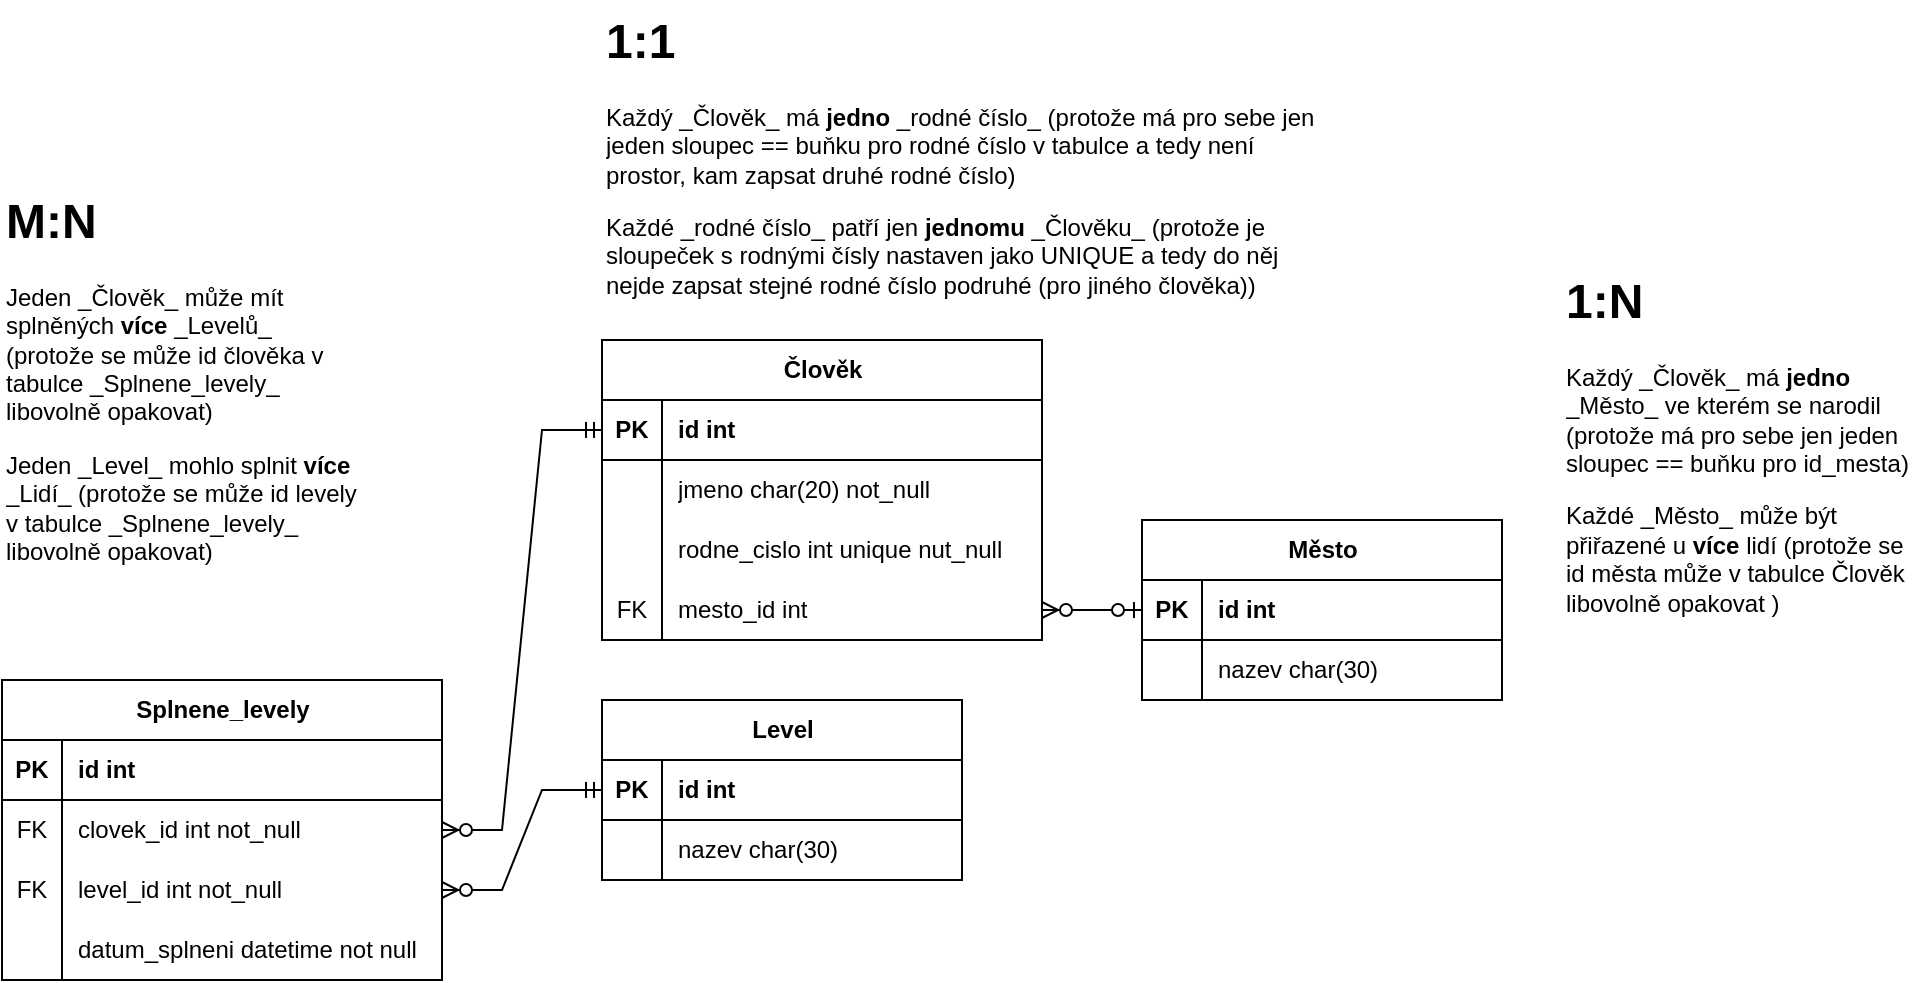 <mxfile version="26.0.4">
  <diagram name="Stránka-1" id="aSOSQbbpdSIMS862eNMg">
    <mxGraphModel dx="724" dy="366" grid="1" gridSize="10" guides="1" tooltips="1" connect="1" arrows="1" fold="1" page="1" pageScale="1" pageWidth="827" pageHeight="1169" math="0" shadow="0">
      <root>
        <mxCell id="0" />
        <mxCell id="1" parent="0" />
        <mxCell id="8DunCE_f45Er8gszYQV--1" value="&lt;div&gt;Člověk&lt;/div&gt;" style="shape=table;startSize=30;container=1;collapsible=1;childLayout=tableLayout;fixedRows=1;rowLines=0;fontStyle=1;align=center;resizeLast=1;html=1;" vertex="1" parent="1">
          <mxGeometry x="440" y="180" width="220" height="150" as="geometry" />
        </mxCell>
        <mxCell id="8DunCE_f45Er8gszYQV--2" value="" style="shape=tableRow;horizontal=0;startSize=0;swimlaneHead=0;swimlaneBody=0;fillColor=none;collapsible=0;dropTarget=0;points=[[0,0.5],[1,0.5]];portConstraint=eastwest;top=0;left=0;right=0;bottom=1;" vertex="1" parent="8DunCE_f45Er8gszYQV--1">
          <mxGeometry y="30" width="220" height="30" as="geometry" />
        </mxCell>
        <mxCell id="8DunCE_f45Er8gszYQV--3" value="PK" style="shape=partialRectangle;connectable=0;fillColor=none;top=0;left=0;bottom=0;right=0;fontStyle=1;overflow=hidden;whiteSpace=wrap;html=1;" vertex="1" parent="8DunCE_f45Er8gszYQV--2">
          <mxGeometry width="30" height="30" as="geometry">
            <mxRectangle width="30" height="30" as="alternateBounds" />
          </mxGeometry>
        </mxCell>
        <mxCell id="8DunCE_f45Er8gszYQV--4" value="id int" style="shape=partialRectangle;connectable=0;fillColor=none;top=0;left=0;bottom=0;right=0;align=left;spacingLeft=6;fontStyle=1;overflow=hidden;whiteSpace=wrap;html=1;" vertex="1" parent="8DunCE_f45Er8gszYQV--2">
          <mxGeometry x="30" width="190" height="30" as="geometry">
            <mxRectangle width="190" height="30" as="alternateBounds" />
          </mxGeometry>
        </mxCell>
        <mxCell id="8DunCE_f45Er8gszYQV--5" value="" style="shape=tableRow;horizontal=0;startSize=0;swimlaneHead=0;swimlaneBody=0;fillColor=none;collapsible=0;dropTarget=0;points=[[0,0.5],[1,0.5]];portConstraint=eastwest;top=0;left=0;right=0;bottom=0;" vertex="1" parent="8DunCE_f45Er8gszYQV--1">
          <mxGeometry y="60" width="220" height="30" as="geometry" />
        </mxCell>
        <mxCell id="8DunCE_f45Er8gszYQV--6" value="" style="shape=partialRectangle;connectable=0;fillColor=none;top=0;left=0;bottom=0;right=0;editable=1;overflow=hidden;whiteSpace=wrap;html=1;" vertex="1" parent="8DunCE_f45Er8gszYQV--5">
          <mxGeometry width="30" height="30" as="geometry">
            <mxRectangle width="30" height="30" as="alternateBounds" />
          </mxGeometry>
        </mxCell>
        <mxCell id="8DunCE_f45Er8gszYQV--7" value="&lt;div&gt;jmeno char(20) not_null&lt;br&gt;&lt;/div&gt;" style="shape=partialRectangle;connectable=0;fillColor=none;top=0;left=0;bottom=0;right=0;align=left;spacingLeft=6;overflow=hidden;whiteSpace=wrap;html=1;" vertex="1" parent="8DunCE_f45Er8gszYQV--5">
          <mxGeometry x="30" width="190" height="30" as="geometry">
            <mxRectangle width="190" height="30" as="alternateBounds" />
          </mxGeometry>
        </mxCell>
        <mxCell id="8DunCE_f45Er8gszYQV--8" value="" style="shape=tableRow;horizontal=0;startSize=0;swimlaneHead=0;swimlaneBody=0;fillColor=none;collapsible=0;dropTarget=0;points=[[0,0.5],[1,0.5]];portConstraint=eastwest;top=0;left=0;right=0;bottom=0;" vertex="1" parent="8DunCE_f45Er8gszYQV--1">
          <mxGeometry y="90" width="220" height="30" as="geometry" />
        </mxCell>
        <mxCell id="8DunCE_f45Er8gszYQV--9" value="" style="shape=partialRectangle;connectable=0;fillColor=none;top=0;left=0;bottom=0;right=0;editable=1;overflow=hidden;whiteSpace=wrap;html=1;" vertex="1" parent="8DunCE_f45Er8gszYQV--8">
          <mxGeometry width="30" height="30" as="geometry">
            <mxRectangle width="30" height="30" as="alternateBounds" />
          </mxGeometry>
        </mxCell>
        <mxCell id="8DunCE_f45Er8gszYQV--10" value="&lt;div&gt;rodne_cislo int unique nut_null&lt;br&gt;&lt;/div&gt;" style="shape=partialRectangle;connectable=0;fillColor=none;top=0;left=0;bottom=0;right=0;align=left;spacingLeft=6;overflow=hidden;whiteSpace=wrap;html=1;" vertex="1" parent="8DunCE_f45Er8gszYQV--8">
          <mxGeometry x="30" width="190" height="30" as="geometry">
            <mxRectangle width="190" height="30" as="alternateBounds" />
          </mxGeometry>
        </mxCell>
        <mxCell id="8DunCE_f45Er8gszYQV--25" style="shape=tableRow;horizontal=0;startSize=0;swimlaneHead=0;swimlaneBody=0;fillColor=none;collapsible=0;dropTarget=0;points=[[0,0.5],[1,0.5]];portConstraint=eastwest;top=0;left=0;right=0;bottom=0;" vertex="1" parent="8DunCE_f45Er8gszYQV--1">
          <mxGeometry y="120" width="220" height="30" as="geometry" />
        </mxCell>
        <mxCell id="8DunCE_f45Er8gszYQV--26" value="FK" style="shape=partialRectangle;connectable=0;fillColor=none;top=0;left=0;bottom=0;right=0;editable=1;overflow=hidden;whiteSpace=wrap;html=1;" vertex="1" parent="8DunCE_f45Er8gszYQV--25">
          <mxGeometry width="30" height="30" as="geometry">
            <mxRectangle width="30" height="30" as="alternateBounds" />
          </mxGeometry>
        </mxCell>
        <mxCell id="8DunCE_f45Er8gszYQV--27" value="mesto_id int" style="shape=partialRectangle;connectable=0;fillColor=none;top=0;left=0;bottom=0;right=0;align=left;spacingLeft=6;overflow=hidden;whiteSpace=wrap;html=1;" vertex="1" parent="8DunCE_f45Er8gszYQV--25">
          <mxGeometry x="30" width="190" height="30" as="geometry">
            <mxRectangle width="190" height="30" as="alternateBounds" />
          </mxGeometry>
        </mxCell>
        <mxCell id="8DunCE_f45Er8gszYQV--14" value="&lt;h1 style=&quot;margin-top: 0px;&quot;&gt;1:1&lt;/h1&gt;&lt;p&gt;Každý _Člověk_ má &lt;b&gt;jedno &lt;/b&gt;_rodné číslo_ (protože má pro sebe jen jeden sloupec == buňku pro rodné číslo v tabulce a tedy není prostor, kam zapsat druhé rodné číslo)&lt;/p&gt;&lt;p&gt;Každé _rodné číslo_ patří jen &lt;b&gt;jednomu &lt;/b&gt;_Člověku_ (protože je sloupeček s rodnými čísly nastaven jako UNIQUE a tedy do něj nejde zapsat stejné rodné číslo podruhé (pro jiného člověka)) &lt;/p&gt;" style="text;html=1;whiteSpace=wrap;overflow=hidden;rounded=0;" vertex="1" parent="1">
          <mxGeometry x="440" y="10" width="360" height="150" as="geometry" />
        </mxCell>
        <mxCell id="8DunCE_f45Er8gszYQV--15" value="Město" style="shape=table;startSize=30;container=1;collapsible=1;childLayout=tableLayout;fixedRows=1;rowLines=0;fontStyle=1;align=center;resizeLast=1;html=1;" vertex="1" parent="1">
          <mxGeometry x="710" y="270" width="180" height="90" as="geometry" />
        </mxCell>
        <mxCell id="8DunCE_f45Er8gszYQV--16" value="" style="shape=tableRow;horizontal=0;startSize=0;swimlaneHead=0;swimlaneBody=0;fillColor=none;collapsible=0;dropTarget=0;points=[[0,0.5],[1,0.5]];portConstraint=eastwest;top=0;left=0;right=0;bottom=1;" vertex="1" parent="8DunCE_f45Er8gszYQV--15">
          <mxGeometry y="30" width="180" height="30" as="geometry" />
        </mxCell>
        <mxCell id="8DunCE_f45Er8gszYQV--17" value="PK" style="shape=partialRectangle;connectable=0;fillColor=none;top=0;left=0;bottom=0;right=0;fontStyle=1;overflow=hidden;whiteSpace=wrap;html=1;" vertex="1" parent="8DunCE_f45Er8gszYQV--16">
          <mxGeometry width="30" height="30" as="geometry">
            <mxRectangle width="30" height="30" as="alternateBounds" />
          </mxGeometry>
        </mxCell>
        <mxCell id="8DunCE_f45Er8gszYQV--18" value="id int" style="shape=partialRectangle;connectable=0;fillColor=none;top=0;left=0;bottom=0;right=0;align=left;spacingLeft=6;fontStyle=1;overflow=hidden;whiteSpace=wrap;html=1;" vertex="1" parent="8DunCE_f45Er8gszYQV--16">
          <mxGeometry x="30" width="150" height="30" as="geometry">
            <mxRectangle width="150" height="30" as="alternateBounds" />
          </mxGeometry>
        </mxCell>
        <mxCell id="8DunCE_f45Er8gszYQV--22" value="" style="shape=tableRow;horizontal=0;startSize=0;swimlaneHead=0;swimlaneBody=0;fillColor=none;collapsible=0;dropTarget=0;points=[[0,0.5],[1,0.5]];portConstraint=eastwest;top=0;left=0;right=0;bottom=0;" vertex="1" parent="8DunCE_f45Er8gszYQV--15">
          <mxGeometry y="60" width="180" height="30" as="geometry" />
        </mxCell>
        <mxCell id="8DunCE_f45Er8gszYQV--23" value="" style="shape=partialRectangle;connectable=0;fillColor=none;top=0;left=0;bottom=0;right=0;editable=1;overflow=hidden;whiteSpace=wrap;html=1;" vertex="1" parent="8DunCE_f45Er8gszYQV--22">
          <mxGeometry width="30" height="30" as="geometry">
            <mxRectangle width="30" height="30" as="alternateBounds" />
          </mxGeometry>
        </mxCell>
        <mxCell id="8DunCE_f45Er8gszYQV--24" value="nazev char(30)" style="shape=partialRectangle;connectable=0;fillColor=none;top=0;left=0;bottom=0;right=0;align=left;spacingLeft=6;overflow=hidden;whiteSpace=wrap;html=1;" vertex="1" parent="8DunCE_f45Er8gszYQV--22">
          <mxGeometry x="30" width="150" height="30" as="geometry">
            <mxRectangle width="150" height="30" as="alternateBounds" />
          </mxGeometry>
        </mxCell>
        <mxCell id="8DunCE_f45Er8gszYQV--28" value="" style="edgeStyle=entityRelationEdgeStyle;fontSize=12;html=1;endArrow=ERzeroToMany;startArrow=ERzeroToOne;rounded=0;" edge="1" parent="1" source="8DunCE_f45Er8gszYQV--16" target="8DunCE_f45Er8gszYQV--25">
          <mxGeometry width="100" height="100" relative="1" as="geometry">
            <mxPoint x="460" y="210" as="sourcePoint" />
            <mxPoint x="560" y="110" as="targetPoint" />
          </mxGeometry>
        </mxCell>
        <mxCell id="8DunCE_f45Er8gszYQV--29" value="Level" style="shape=table;startSize=30;container=1;collapsible=1;childLayout=tableLayout;fixedRows=1;rowLines=0;fontStyle=1;align=center;resizeLast=1;html=1;" vertex="1" parent="1">
          <mxGeometry x="440" y="360" width="180" height="90" as="geometry" />
        </mxCell>
        <mxCell id="8DunCE_f45Er8gszYQV--30" value="" style="shape=tableRow;horizontal=0;startSize=0;swimlaneHead=0;swimlaneBody=0;fillColor=none;collapsible=0;dropTarget=0;points=[[0,0.5],[1,0.5]];portConstraint=eastwest;top=0;left=0;right=0;bottom=1;" vertex="1" parent="8DunCE_f45Er8gszYQV--29">
          <mxGeometry y="30" width="180" height="30" as="geometry" />
        </mxCell>
        <mxCell id="8DunCE_f45Er8gszYQV--31" value="PK" style="shape=partialRectangle;connectable=0;fillColor=none;top=0;left=0;bottom=0;right=0;fontStyle=1;overflow=hidden;whiteSpace=wrap;html=1;" vertex="1" parent="8DunCE_f45Er8gszYQV--30">
          <mxGeometry width="30" height="30" as="geometry">
            <mxRectangle width="30" height="30" as="alternateBounds" />
          </mxGeometry>
        </mxCell>
        <mxCell id="8DunCE_f45Er8gszYQV--32" value="id int" style="shape=partialRectangle;connectable=0;fillColor=none;top=0;left=0;bottom=0;right=0;align=left;spacingLeft=6;fontStyle=1;overflow=hidden;whiteSpace=wrap;html=1;" vertex="1" parent="8DunCE_f45Er8gszYQV--30">
          <mxGeometry x="30" width="150" height="30" as="geometry">
            <mxRectangle width="150" height="30" as="alternateBounds" />
          </mxGeometry>
        </mxCell>
        <mxCell id="8DunCE_f45Er8gszYQV--33" value="" style="shape=tableRow;horizontal=0;startSize=0;swimlaneHead=0;swimlaneBody=0;fillColor=none;collapsible=0;dropTarget=0;points=[[0,0.5],[1,0.5]];portConstraint=eastwest;top=0;left=0;right=0;bottom=0;" vertex="1" parent="8DunCE_f45Er8gszYQV--29">
          <mxGeometry y="60" width="180" height="30" as="geometry" />
        </mxCell>
        <mxCell id="8DunCE_f45Er8gszYQV--34" value="" style="shape=partialRectangle;connectable=0;fillColor=none;top=0;left=0;bottom=0;right=0;editable=1;overflow=hidden;whiteSpace=wrap;html=1;" vertex="1" parent="8DunCE_f45Er8gszYQV--33">
          <mxGeometry width="30" height="30" as="geometry">
            <mxRectangle width="30" height="30" as="alternateBounds" />
          </mxGeometry>
        </mxCell>
        <mxCell id="8DunCE_f45Er8gszYQV--35" value="&lt;div&gt;nazev char(30)&lt;br&gt;&lt;/div&gt;" style="shape=partialRectangle;connectable=0;fillColor=none;top=0;left=0;bottom=0;right=0;align=left;spacingLeft=6;overflow=hidden;whiteSpace=wrap;html=1;" vertex="1" parent="8DunCE_f45Er8gszYQV--33">
          <mxGeometry x="30" width="150" height="30" as="geometry">
            <mxRectangle width="150" height="30" as="alternateBounds" />
          </mxGeometry>
        </mxCell>
        <mxCell id="8DunCE_f45Er8gszYQV--36" value="Splnene_levely" style="shape=table;startSize=30;container=1;collapsible=1;childLayout=tableLayout;fixedRows=1;rowLines=0;fontStyle=1;align=center;resizeLast=1;html=1;" vertex="1" parent="1">
          <mxGeometry x="140" y="350" width="220" height="150" as="geometry" />
        </mxCell>
        <mxCell id="8DunCE_f45Er8gszYQV--37" value="" style="shape=tableRow;horizontal=0;startSize=0;swimlaneHead=0;swimlaneBody=0;fillColor=none;collapsible=0;dropTarget=0;points=[[0,0.5],[1,0.5]];portConstraint=eastwest;top=0;left=0;right=0;bottom=1;" vertex="1" parent="8DunCE_f45Er8gszYQV--36">
          <mxGeometry y="30" width="220" height="30" as="geometry" />
        </mxCell>
        <mxCell id="8DunCE_f45Er8gszYQV--38" value="PK" style="shape=partialRectangle;connectable=0;fillColor=none;top=0;left=0;bottom=0;right=0;fontStyle=1;overflow=hidden;whiteSpace=wrap;html=1;" vertex="1" parent="8DunCE_f45Er8gszYQV--37">
          <mxGeometry width="30" height="30" as="geometry">
            <mxRectangle width="30" height="30" as="alternateBounds" />
          </mxGeometry>
        </mxCell>
        <mxCell id="8DunCE_f45Er8gszYQV--39" value="id int" style="shape=partialRectangle;connectable=0;fillColor=none;top=0;left=0;bottom=0;right=0;align=left;spacingLeft=6;fontStyle=1;overflow=hidden;whiteSpace=wrap;html=1;" vertex="1" parent="8DunCE_f45Er8gszYQV--37">
          <mxGeometry x="30" width="190" height="30" as="geometry">
            <mxRectangle width="190" height="30" as="alternateBounds" />
          </mxGeometry>
        </mxCell>
        <mxCell id="8DunCE_f45Er8gszYQV--40" value="" style="shape=tableRow;horizontal=0;startSize=0;swimlaneHead=0;swimlaneBody=0;fillColor=none;collapsible=0;dropTarget=0;points=[[0,0.5],[1,0.5]];portConstraint=eastwest;top=0;left=0;right=0;bottom=0;" vertex="1" parent="8DunCE_f45Er8gszYQV--36">
          <mxGeometry y="60" width="220" height="30" as="geometry" />
        </mxCell>
        <mxCell id="8DunCE_f45Er8gszYQV--41" value="FK" style="shape=partialRectangle;connectable=0;fillColor=none;top=0;left=0;bottom=0;right=0;editable=1;overflow=hidden;whiteSpace=wrap;html=1;" vertex="1" parent="8DunCE_f45Er8gszYQV--40">
          <mxGeometry width="30" height="30" as="geometry">
            <mxRectangle width="30" height="30" as="alternateBounds" />
          </mxGeometry>
        </mxCell>
        <mxCell id="8DunCE_f45Er8gszYQV--42" value="clovek_id int not_null" style="shape=partialRectangle;connectable=0;fillColor=none;top=0;left=0;bottom=0;right=0;align=left;spacingLeft=6;overflow=hidden;whiteSpace=wrap;html=1;" vertex="1" parent="8DunCE_f45Er8gszYQV--40">
          <mxGeometry x="30" width="190" height="30" as="geometry">
            <mxRectangle width="190" height="30" as="alternateBounds" />
          </mxGeometry>
        </mxCell>
        <mxCell id="8DunCE_f45Er8gszYQV--43" value="" style="shape=tableRow;horizontal=0;startSize=0;swimlaneHead=0;swimlaneBody=0;fillColor=none;collapsible=0;dropTarget=0;points=[[0,0.5],[1,0.5]];portConstraint=eastwest;top=0;left=0;right=0;bottom=0;" vertex="1" parent="8DunCE_f45Er8gszYQV--36">
          <mxGeometry y="90" width="220" height="30" as="geometry" />
        </mxCell>
        <mxCell id="8DunCE_f45Er8gszYQV--44" value="FK" style="shape=partialRectangle;connectable=0;fillColor=none;top=0;left=0;bottom=0;right=0;editable=1;overflow=hidden;whiteSpace=wrap;html=1;" vertex="1" parent="8DunCE_f45Er8gszYQV--43">
          <mxGeometry width="30" height="30" as="geometry">
            <mxRectangle width="30" height="30" as="alternateBounds" />
          </mxGeometry>
        </mxCell>
        <mxCell id="8DunCE_f45Er8gszYQV--45" value="level_id int not_null" style="shape=partialRectangle;connectable=0;fillColor=none;top=0;left=0;bottom=0;right=0;align=left;spacingLeft=6;overflow=hidden;whiteSpace=wrap;html=1;" vertex="1" parent="8DunCE_f45Er8gszYQV--43">
          <mxGeometry x="30" width="190" height="30" as="geometry">
            <mxRectangle width="190" height="30" as="alternateBounds" />
          </mxGeometry>
        </mxCell>
        <mxCell id="8DunCE_f45Er8gszYQV--46" value="" style="shape=tableRow;horizontal=0;startSize=0;swimlaneHead=0;swimlaneBody=0;fillColor=none;collapsible=0;dropTarget=0;points=[[0,0.5],[1,0.5]];portConstraint=eastwest;top=0;left=0;right=0;bottom=0;" vertex="1" parent="8DunCE_f45Er8gszYQV--36">
          <mxGeometry y="120" width="220" height="30" as="geometry" />
        </mxCell>
        <mxCell id="8DunCE_f45Er8gszYQV--47" value="" style="shape=partialRectangle;connectable=0;fillColor=none;top=0;left=0;bottom=0;right=0;editable=1;overflow=hidden;whiteSpace=wrap;html=1;" vertex="1" parent="8DunCE_f45Er8gszYQV--46">
          <mxGeometry width="30" height="30" as="geometry">
            <mxRectangle width="30" height="30" as="alternateBounds" />
          </mxGeometry>
        </mxCell>
        <mxCell id="8DunCE_f45Er8gszYQV--48" value="datum_splneni datetime not null" style="shape=partialRectangle;connectable=0;fillColor=none;top=0;left=0;bottom=0;right=0;align=left;spacingLeft=6;overflow=hidden;whiteSpace=wrap;html=1;" vertex="1" parent="8DunCE_f45Er8gszYQV--46">
          <mxGeometry x="30" width="190" height="30" as="geometry">
            <mxRectangle width="190" height="30" as="alternateBounds" />
          </mxGeometry>
        </mxCell>
        <mxCell id="8DunCE_f45Er8gszYQV--49" value="" style="edgeStyle=entityRelationEdgeStyle;fontSize=12;html=1;endArrow=ERzeroToMany;startArrow=ERmandOne;rounded=0;" edge="1" parent="1" source="8DunCE_f45Er8gszYQV--30" target="8DunCE_f45Er8gszYQV--43">
          <mxGeometry width="100" height="100" relative="1" as="geometry">
            <mxPoint x="230" y="390" as="sourcePoint" />
            <mxPoint x="330" y="290" as="targetPoint" />
          </mxGeometry>
        </mxCell>
        <mxCell id="8DunCE_f45Er8gszYQV--53" value="" style="edgeStyle=entityRelationEdgeStyle;fontSize=12;html=1;endArrow=ERzeroToMany;startArrow=ERmandOne;rounded=0;" edge="1" parent="1" source="8DunCE_f45Er8gszYQV--2" target="8DunCE_f45Er8gszYQV--40">
          <mxGeometry width="100" height="100" relative="1" as="geometry">
            <mxPoint x="230" y="390" as="sourcePoint" />
            <mxPoint x="330" y="290" as="targetPoint" />
            <Array as="points">
              <mxPoint x="80" y="340" />
              <mxPoint x="60" y="350" />
              <mxPoint x="110" y="340" />
              <mxPoint x="170" y="320" />
              <mxPoint x="150" y="420" />
              <mxPoint x="150" y="420" />
            </Array>
          </mxGeometry>
        </mxCell>
        <mxCell id="8DunCE_f45Er8gszYQV--54" value="&lt;h1 style=&quot;margin-top: 0px;&quot;&gt;1:N&lt;/h1&gt;&lt;p&gt;Každý _Člověk_ má &lt;b&gt;jedno&lt;/b&gt; _Město_ ve kterém se narodil (protože má pro sebe jen jeden sloupec == buňku pro id_mesta)&lt;/p&gt;&lt;p&gt;Každé _Město_ může být přiřazené u &lt;b&gt;více &lt;/b&gt;lidí (protože se id města může v tabulce Člověk libovolně opakovat )&lt;br&gt;&lt;/p&gt;" style="text;html=1;whiteSpace=wrap;overflow=hidden;rounded=0;" vertex="1" parent="1">
          <mxGeometry x="920" y="140" width="180" height="190" as="geometry" />
        </mxCell>
        <mxCell id="8DunCE_f45Er8gszYQV--55" value="&lt;h1 style=&quot;margin-top: 0px;&quot;&gt;M:N&lt;/h1&gt;&lt;p&gt;Jeden _Člověk_ může mít splněných &lt;b&gt;více &lt;/b&gt;_Levelů_ (protože se může id člověka v tabulce _Splnene_levely_ libovolně opakovat)&lt;/p&gt;&lt;p&gt;Jeden _Level_ mohlo splnit &lt;b&gt;více&lt;/b&gt; _Lidí_ (protože se může id levely v tabulce _Splnene_levely_ libovolně opakovat)&lt;br&gt;&lt;/p&gt;" style="text;html=1;whiteSpace=wrap;overflow=hidden;rounded=0;" vertex="1" parent="1">
          <mxGeometry x="140" y="100" width="180" height="210" as="geometry" />
        </mxCell>
      </root>
    </mxGraphModel>
  </diagram>
</mxfile>

